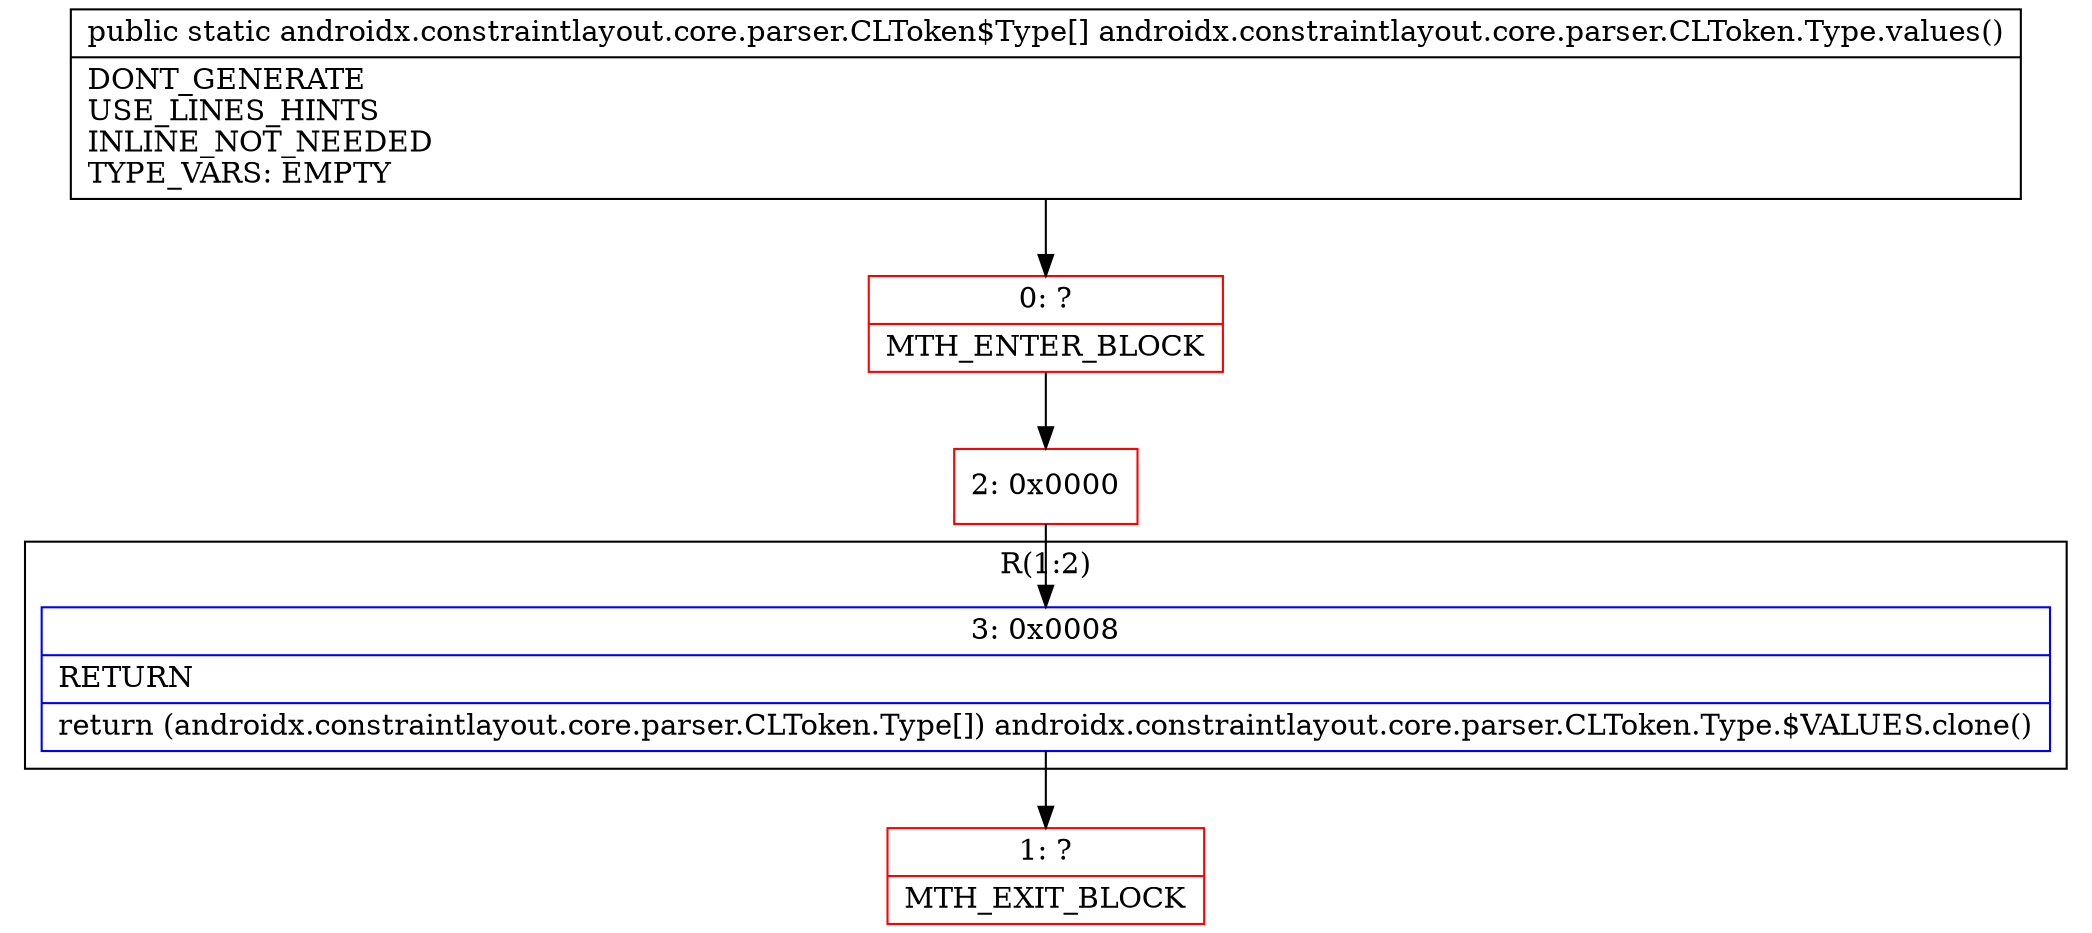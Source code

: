 digraph "CFG forandroidx.constraintlayout.core.parser.CLToken.Type.values()[Landroidx\/constraintlayout\/core\/parser\/CLToken$Type;" {
subgraph cluster_Region_2060767027 {
label = "R(1:2)";
node [shape=record,color=blue];
Node_3 [shape=record,label="{3\:\ 0x0008|RETURN\l|return (androidx.constraintlayout.core.parser.CLToken.Type[]) androidx.constraintlayout.core.parser.CLToken.Type.$VALUES.clone()\l}"];
}
Node_0 [shape=record,color=red,label="{0\:\ ?|MTH_ENTER_BLOCK\l}"];
Node_2 [shape=record,color=red,label="{2\:\ 0x0000}"];
Node_1 [shape=record,color=red,label="{1\:\ ?|MTH_EXIT_BLOCK\l}"];
MethodNode[shape=record,label="{public static androidx.constraintlayout.core.parser.CLToken$Type[] androidx.constraintlayout.core.parser.CLToken.Type.values()  | DONT_GENERATE\lUSE_LINES_HINTS\lINLINE_NOT_NEEDED\lTYPE_VARS: EMPTY\l}"];
MethodNode -> Node_0;Node_3 -> Node_1;
Node_0 -> Node_2;
Node_2 -> Node_3;
}


